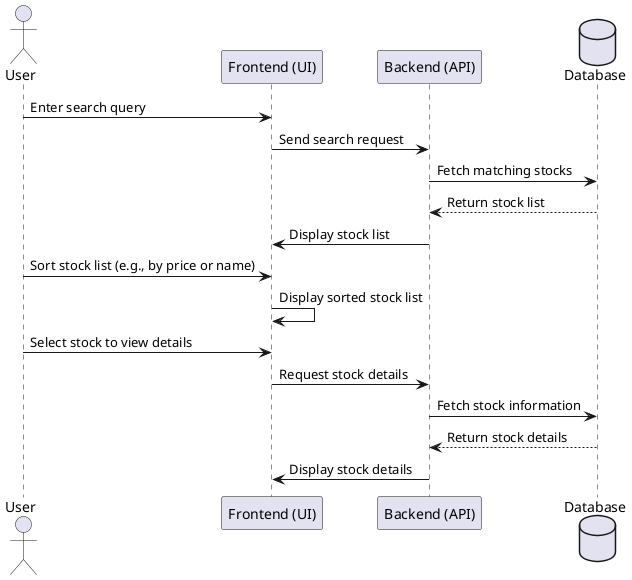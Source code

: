 @startuml
actor User
participant "Frontend (UI)" as UI
participant "Backend (API)" as API
database Database

User -> UI: Enter search query
UI -> API: Send search request
API -> Database: Fetch matching stocks
Database --> API: Return stock list
API -> UI: Display stock list
User -> UI: Sort stock list (e.g., by price or name)
UI -> UI: Display sorted stock list
User -> UI: Select stock to view details
UI -> API: Request stock details
API -> Database: Fetch stock information
Database --> API: Return stock details
API -> UI: Display stock details
@enduml